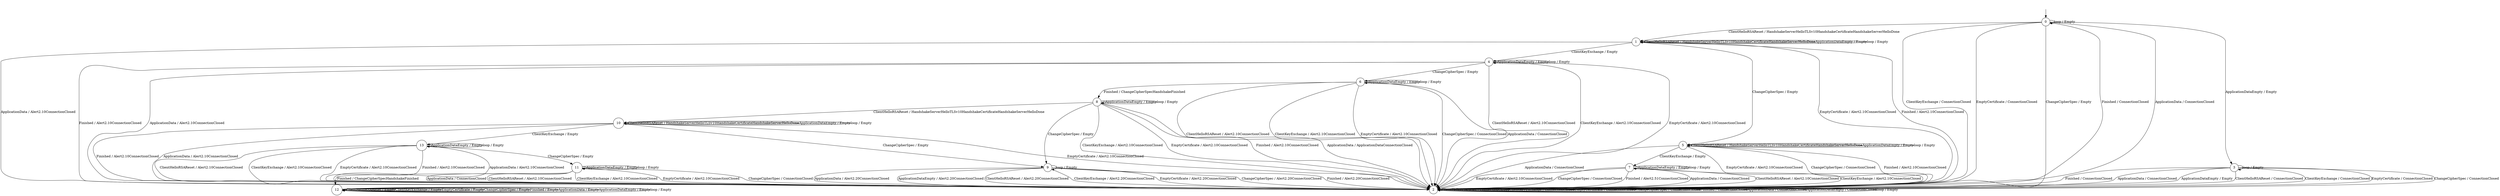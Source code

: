digraph g {
__start0 [label="" shape="none"];

	s0 [shape="circle" label="0"];
	s1 [shape="circle" label="1"];
	s2 [shape="circle" label="2"];
	s3 [shape="circle" label="3"];
	s4 [shape="circle" label="4"];
	s5 [shape="circle" label="5"];
	s6 [shape="circle" label="6"];
	s7 [shape="circle" label="7"];
	s8 [shape="circle" label="8"];
	s9 [shape="circle" label="9"];
	s10 [shape="circle" label="10"];
	s11 [shape="circle" label="11"];
	s12 [shape="circle" label="12"];
	s13 [shape="circle" label="13"];
	s0 -> s1 [label="ClientHelloRSAReset / HandshakeServerHelloTLSv10HandshakeCertificateHandshakeServerHelloDone"];
	s0 -> s2 [label="ClientKeyExchange / ConnectionClosed"];
	s0 -> s2 [label="EmptyCertificate / ConnectionClosed"];
	s0 -> s2 [label="ChangeCipherSpec / Empty"];
	s0 -> s2 [label="Finished / ConnectionClosed"];
	s0 -> s2 [label="ApplicationData / ConnectionClosed"];
	s0 -> s3 [label="ApplicationDataEmpty / Empty"];
	s0 -> s0 [label="loop / Empty"];
	s1 -> s1 [label="ClientHelloRSAReset / HandshakeServerHelloTLSv10HandshakeCertificateHandshakeServerHelloDone"];
	s1 -> s4 [label="ClientKeyExchange / Empty"];
	s1 -> s2 [label="EmptyCertificate / Alert2.10ConnectionClosed"];
	s1 -> s5 [label="ChangeCipherSpec / Empty"];
	s1 -> s2 [label="Finished / Alert2.10ConnectionClosed"];
	s1 -> s2 [label="ApplicationData / Alert2.10ConnectionClosed"];
	s1 -> s1 [label="ApplicationDataEmpty / Empty"];
	s1 -> s1 [label="loop / Empty"];
	s2 -> s2 [label="ClientHelloRSAReset / ConnectionClosed"];
	s2 -> s2 [label="ClientKeyExchange / ConnectionClosed"];
	s2 -> s2 [label="EmptyCertificate / ConnectionClosed"];
	s2 -> s2 [label="ChangeCipherSpec / ConnectionClosed"];
	s2 -> s2 [label="Finished / ConnectionClosed"];
	s2 -> s2 [label="ApplicationData / ConnectionClosed"];
	s2 -> s2 [label="ApplicationDataEmpty / ConnectionClosed"];
	s2 -> s2 [label="loop / Empty"];
    s3 -> s2 [label="ClientHelloRSAReset / ConnectionClosed"];
	s3 -> s2 [label="ClientKeyExchange / ConnectionClosed"];
	s3 -> s2 [label="EmptyCertificate / ConnectionClosed"];
	s3 -> s2 [label="ChangeCipherSpec / ConnectionClosed"];
	s3 -> s2 [label="Finished / ConnectionClosed"];
	s3 -> s2 [label="ApplicationData / ConnectionClosed"];
	s3 -> s2 [label="ApplicationDataEmpty / Empty"];
	s3 -> s3 [label="loop / Empty"];
	s4 -> s2 [label="ClientHelloRSAReset / Alert2.10ConnectionClosed"];
	s4 -> s2 [label="ClientKeyExchange / Alert2.10ConnectionClosed"];
	s4 -> s2 [label="EmptyCertificate / Alert2.10ConnectionClosed"];
	s4 -> s6 [label="ChangeCipherSpec / Empty"];
	s4 -> s2 [label="Finished / Alert2.10ConnectionClosed"];
	s4 -> s2 [label="ApplicationData / Alert2.10ConnectionClosed"];
	s4 -> s4 [label="ApplicationDataEmpty / Empty"];
	s4 -> s4 [label="loop / Empty"];
	s5 -> s5 [label="ClientHelloRSAReset / HandshakeServerHelloTLSv10HandshakeCertificateHandshakeServerHelloDone"];
	s5 -> s7 [label="ClientKeyExchange / Empty"];
	s5 -> s2 [label="EmptyCertificate / Alert2.10ConnectionClosed"];
	s5 -> s2 [label="ChangeCipherSpec / ConnectionClosed"];
	s5 -> s2 [label="Finished / Alert2.10ConnectionClosed"];
	s5 -> s2 [label="ApplicationData / ConnectionClosed"];
	s5 -> s5 [label="ApplicationDataEmpty / Empty"];
	s5 -> s5 [label="loop / Empty"];
	s6 -> s2 [label="ClientHelloRSAReset / Alert2.10ConnectionClosed"];
	s6 -> s2 [label="ClientKeyExchange / Alert2.10ConnectionClosed"];
	s6 -> s2 [label="EmptyCertificate / Alert2.10ConnectionClosed"];
	s6 -> s2 [label="ChangeCipherSpec / ConnectionClosed"];
	s6 -> s8 [label="Finished / ChangeCipherSpecHandshakeFinished"];
	s6 -> s2 [label="ApplicationData / ConnectionClosed"];
	s6 -> s6 [label="ApplicationDataEmpty / Empty"];
	s6 -> s6 [label="loop / Empty"];
	s7 -> s2 [label="ClientHelloRSAReset / Alert2.10ConnectionClosed"];
	s7 -> s2 [label="ClientKeyExchange / Alert2.10ConnectionClosed"];
	s7 -> s2 [label="EmptyCertificate / Alert2.10ConnectionClosed"];
	s7 -> s2 [label="ChangeCipherSpec / ConnectionClosed"];
	s7 -> s2 [label="Finished / Alert2.51ConnectionClosed"];
	s7 -> s2 [label="ApplicationData / ConnectionClosed"];
	s7 -> s7 [label="ApplicationDataEmpty / Empty"];
	s7 -> s7 [label="loop / Empty"];
	s8 -> s10 [label="ClientHelloRSAReset / HandshakeServerHelloTLSv10HandshakeCertificateHandshakeServerHelloDone"];
	s8 -> s2 [label="ClientKeyExchange / Alert2.10ConnectionClosed"];
	s8 -> s2 [label="EmptyCertificate / Alert2.10ConnectionClosed"];
	s8 -> s9 [label="ChangeCipherSpec / Empty"];
	s8 -> s2 [label="Finished / Alert2.10ConnectionClosed"];
	s8 -> s2 [label="ApplicationData / ApplicationDataConnectionClosed"];
	s8 -> s8 [label="ApplicationDataEmpty / Empty"];
	s8 -> s8 [label="loop / Empty"];
	s9 -> s2 [label="ClientHelloRSAReset / Alert2.20ConnectionClosed"];
	s9 -> s2 [label="ClientKeyExchange / Alert2.20ConnectionClosed"];
	s9 -> s2 [label="EmptyCertificate / Alert2.20ConnectionClosed"];
	s9 -> s2 [label="ChangeCipherSpec / Alert2.20ConnectionClosed"];
	s9 -> s2 [label="Finished / Alert2.20ConnectionClosed"];
	s9 -> s2 [label="ApplicationData / Alert2.20ConnectionClosed"];
	s9 -> s2 [label="ApplicationDataEmpty / Alert2.20ConnectionClosed"];
	s9 -> s9 [label="loop / Empty"];
	s10 -> s10 [label="ClientHelloRSAReset / HandshakeServerHelloTLSv10HandshakeCertificateHandshakeServerHelloDone"];
	s10 -> s13 [label="ClientKeyExchange / Empty"];
	s10 -> s2 [label="EmptyCertificate / Alert2.10ConnectionClosed"];
	s10 -> s9 [label="ChangeCipherSpec / Empty"];
	s10 -> s2 [label="Finished / Alert2.10ConnectionClosed"];
	s10 -> s2 [label="ApplicationData / Alert2.10ConnectionClosed"];
	s10 -> s10 [label="ApplicationDataEmpty / Empty"];
	s10 -> s10 [label="loop / Empty"];
	s11 -> s2 [label="ClientHelloRSAReset / Alert2.10ConnectionClosed"];
	s11 -> s2 [label="ClientKeyExchange / Alert2.10ConnectionClosed"];
	s11 -> s2 [label="EmptyCertificate / Alert2.10ConnectionClosed"];
	s11 -> s2 [label="ChangeCipherSpec / ConnectionClosed"];
	s11 -> s12 [label="Finished / ChangeCipherSpecHandshakeFinished"];
	s11 -> s2 [label="ApplicationData / ConnectionClosed"];
	s11 -> s11 [label="ApplicationDataEmpty / Empty"];
	s11 -> s11 [label="loop / Empty"];
	s12 -> s12 [label="ClientHelloRSAReset / Empty"];
	s12 -> s12 [label="ClientKeyExchange / Empty"];
	s12 -> s12 [label="EmptyCertificate / Empty"];
	s12 -> s12 [label="ChangeCipherSpec / Empty"];
	s12 -> s12 [label="Finished / Empty"];
	s12 -> s12 [label="ApplicationData / Empty"];
	s12 -> s12 [label="ApplicationDataEmpty / Empty"];
	s12 -> s12 [label="loop / Empty"];
	s13 -> s2 [label="ClientHelloRSAReset / Alert2.10ConnectionClosed"];
	s13 -> s2 [label="ClientKeyExchange / Alert2.10ConnectionClosed"];
	s13 -> s2 [label="EmptyCertificate / Alert2.10ConnectionClosed"];
	s13 -> s11 [label="ChangeCipherSpec / Empty"];
	s13 -> s2 [label="Finished / Alert2.10ConnectionClosed"];
	s13 -> s2 [label="ApplicationData / Alert2.10ConnectionClosed"];
	s13 -> s13 [label="ApplicationDataEmpty / Empty"];
    s13 -> s13 [label="loop / Empty"];

__start0 -> s0;
}
